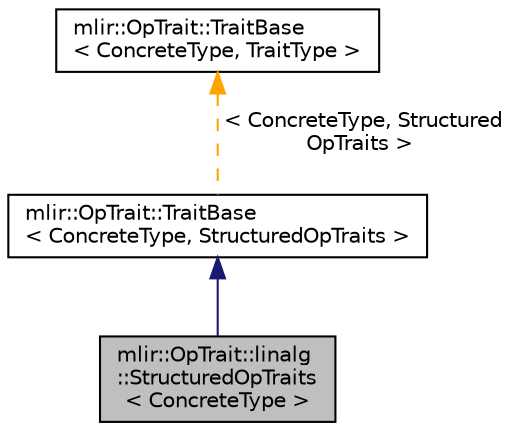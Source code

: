 digraph "mlir::OpTrait::linalg::StructuredOpTraits&lt; ConcreteType &gt;"
{
  bgcolor="transparent";
  edge [fontname="Helvetica",fontsize="10",labelfontname="Helvetica",labelfontsize="10"];
  node [fontname="Helvetica",fontsize="10",shape=record];
  Node3 [label="mlir::OpTrait::linalg\l::StructuredOpTraits\l\< ConcreteType \>",height=0.2,width=0.4,color="black", fillcolor="grey75", style="filled", fontcolor="black"];
  Node4 -> Node3 [dir="back",color="midnightblue",fontsize="10",style="solid",fontname="Helvetica"];
  Node4 [label="mlir::OpTrait::TraitBase\l\< ConcreteType, StructuredOpTraits \>",height=0.2,width=0.4,color="black",URL="$classmlir_1_1OpTrait_1_1TraitBase.html"];
  Node5 -> Node4 [dir="back",color="orange",fontsize="10",style="dashed",label=" \< ConcreteType, Structured\lOpTraits \>" ,fontname="Helvetica"];
  Node5 [label="mlir::OpTrait::TraitBase\l\< ConcreteType, TraitType \>",height=0.2,width=0.4,color="black",URL="$classmlir_1_1OpTrait_1_1TraitBase.html",tooltip="Helper class for implementing traits. "];
}
